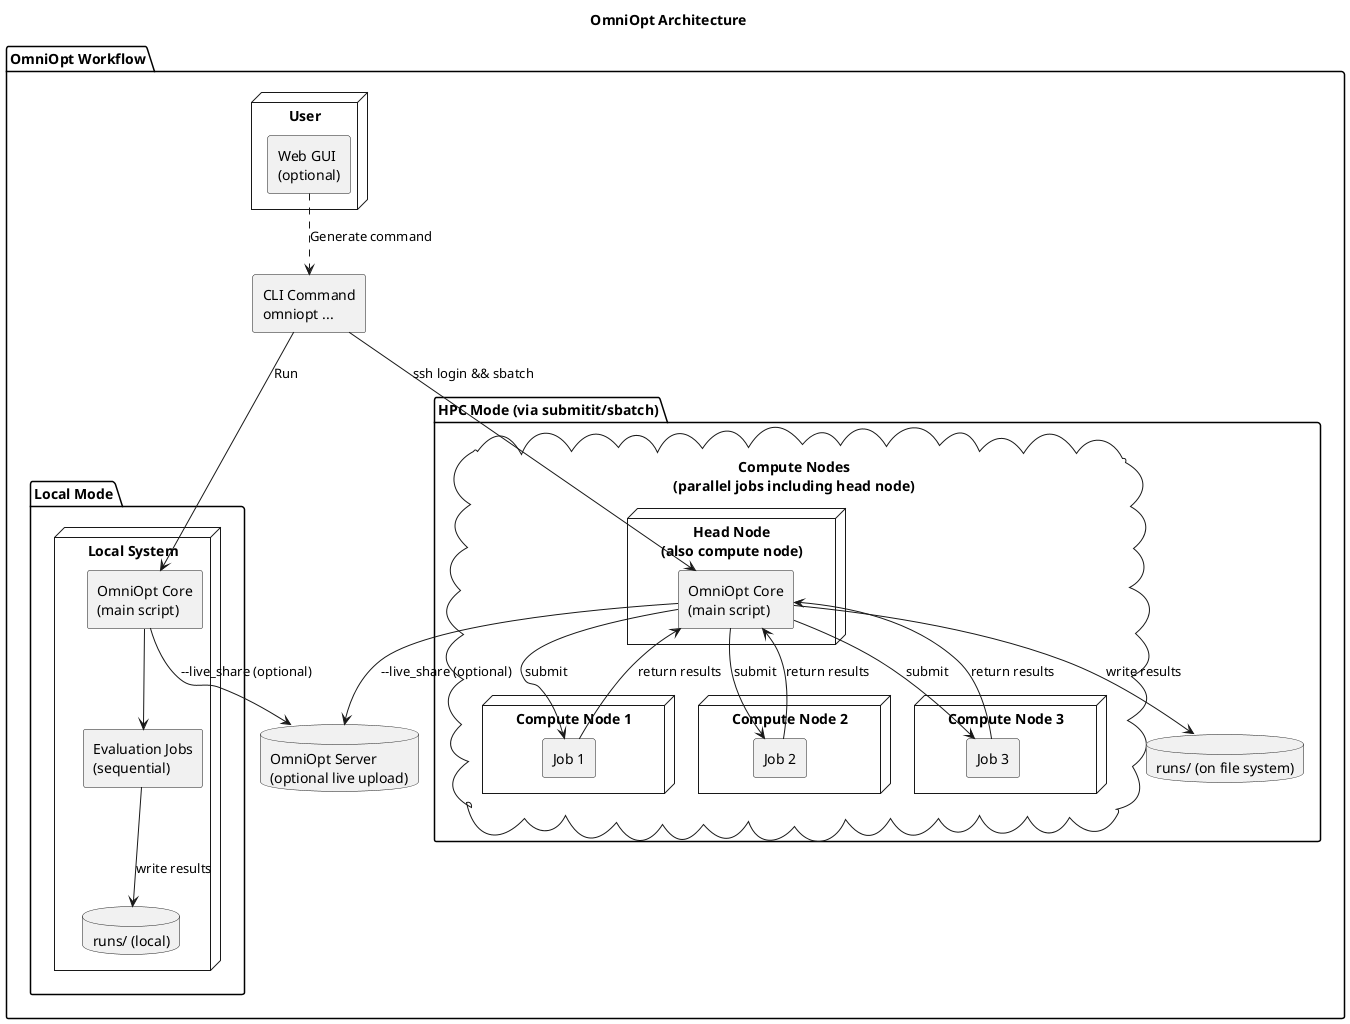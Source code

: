 @startuml
skinparam componentStyle rectangle
skinparam defaultFontName Monospace

title OmniOpt Architecture

package "OmniOpt Workflow" {

  node "User" {
    component "Web GUI\n(optional)" as GUI
  }

  component "CLI Command\nomniopt ..." as CLI

  GUI ..> CLI : Generate command

  database "OmniOpt Server\n(optional live upload)" as OmniOptServer

  package "Local Mode" {
    node "Local System" {
      component "OmniOpt Core\n(main script)" as LocalCore
      component "Evaluation Jobs\n(sequential)" as LocalJobs
      database "runs/ (local)" as LocalRuns
    }

    CLI --> LocalCore : Run
    LocalCore --> LocalJobs
    LocalJobs --> LocalRuns : write results
    LocalCore --> OmniOptServer : --live_share (optional)
  }

  package "HPC Mode (via submitit/sbatch)" {

    cloud "Compute Nodes\n(parallel jobs including head node)" {
      node "Head Node\n(also compute node)" {
        component "OmniOpt Core\n(main script)" as HPCMaster
      }

      node "Compute Node 1" {
        component "Job 1" as Job1
      }

      node "Compute Node 2" {
        component "Job 2" as Job2
      }

      node "Compute Node 3" {
        component "Job 3" as Job3
      }
    }

    database "runs/ (on file system)" as HPCRuns

    CLI --> HPCMaster : ssh login && sbatch
    HPCMaster --> Job1 : submit
    HPCMaster --> Job2 : submit
    HPCMaster --> Job3 : submit

    Job1 --> HPCMaster : return results
    Job2 --> HPCMaster : return results
    Job3 --> HPCMaster : return results

    HPCMaster --> HPCRuns : write results
    HPCMaster --> OmniOptServer : --live_share (optional)
  }
}

@enduml

